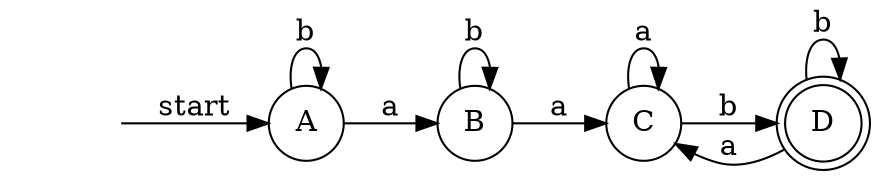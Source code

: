 digraph{
	rankdir = LR
	empty [label = "" color = white shape = none fontcolor = white style = invisible margin = 0]
	A [label = "A" shape = circle]
	B [label = "B" shape = circle]
	C [label = "C" shape = circle]
	D [label = "D" shape = doublecircle]
	empty -> A [label = "start"]
	A -> B [label = "a"]
	A -> A [label = "b"]
	B -> C [label = "a"]
	B -> B [label = "b"]
	C -> C [label = "a"]
	C -> D [label = "b"]
	D -> C [label = "a"]
	D -> D [label = "b"]	
}
